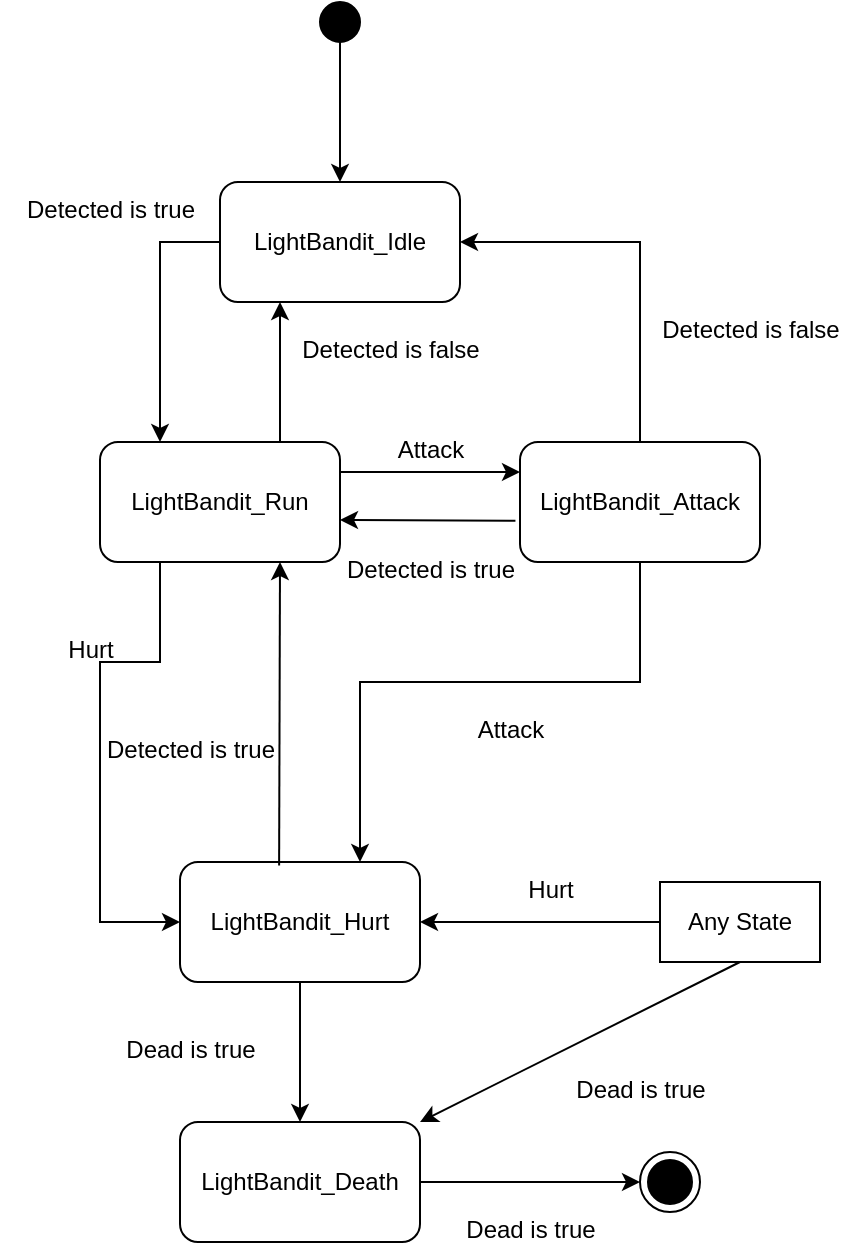 <mxfile version="16.2.4" type="github">
  <diagram name="Page-1" id="e7e014a7-5840-1c2e-5031-d8a46d1fe8dd">
    <mxGraphModel dx="1673" dy="918" grid="1" gridSize="10" guides="1" tooltips="1" connect="1" arrows="1" fold="1" page="1" pageScale="1" pageWidth="1169" pageHeight="826" background="none" math="0" shadow="0">
      <root>
        <mxCell id="0" />
        <mxCell id="1" parent="0" />
        <mxCell id="0Q50M8M0-IzvEuGsnaaG-41" value="" style="ellipse;whiteSpace=wrap;html=1;fillColor=#000000;" vertex="1" parent="1">
          <mxGeometry x="570" y="100" width="20" height="20" as="geometry" />
        </mxCell>
        <mxCell id="0Q50M8M0-IzvEuGsnaaG-42" value="" style="endArrow=classic;html=1;rounded=0;" edge="1" parent="1" source="0Q50M8M0-IzvEuGsnaaG-41">
          <mxGeometry width="50" height="50" relative="1" as="geometry">
            <mxPoint x="1000" y="450" as="sourcePoint" />
            <mxPoint x="580" y="190" as="targetPoint" />
          </mxGeometry>
        </mxCell>
        <mxCell id="0Q50M8M0-IzvEuGsnaaG-44" value="LightBandit_Idle" style="rounded=1;whiteSpace=wrap;html=1;" vertex="1" parent="1">
          <mxGeometry x="520" y="190" width="120" height="60" as="geometry" />
        </mxCell>
        <mxCell id="0Q50M8M0-IzvEuGsnaaG-45" value="LightBandit_Run" style="rounded=1;whiteSpace=wrap;html=1;" vertex="1" parent="1">
          <mxGeometry x="460" y="320" width="120" height="60" as="geometry" />
        </mxCell>
        <mxCell id="0Q50M8M0-IzvEuGsnaaG-46" value="LightBandit_Attack" style="rounded=1;whiteSpace=wrap;html=1;" vertex="1" parent="1">
          <mxGeometry x="670" y="320" width="120" height="60" as="geometry" />
        </mxCell>
        <mxCell id="0Q50M8M0-IzvEuGsnaaG-47" value="LightBandit_Hurt" style="rounded=1;whiteSpace=wrap;html=1;" vertex="1" parent="1">
          <mxGeometry x="500" y="530" width="120" height="60" as="geometry" />
        </mxCell>
        <mxCell id="0Q50M8M0-IzvEuGsnaaG-48" value="LightBandit_Death" style="rounded=1;whiteSpace=wrap;html=1;" vertex="1" parent="1">
          <mxGeometry x="500" y="660" width="120" height="60" as="geometry" />
        </mxCell>
        <mxCell id="0Q50M8M0-IzvEuGsnaaG-51" value="" style="endArrow=classic;html=1;rounded=0;exitX=0.5;exitY=0;exitDx=0;exitDy=0;entryX=1;entryY=0.5;entryDx=0;entryDy=0;" edge="1" parent="1" source="0Q50M8M0-IzvEuGsnaaG-46" target="0Q50M8M0-IzvEuGsnaaG-44">
          <mxGeometry width="50" height="50" relative="1" as="geometry">
            <mxPoint x="720" y="280" as="sourcePoint" />
            <mxPoint x="770" y="230" as="targetPoint" />
            <Array as="points">
              <mxPoint x="730" y="220" />
            </Array>
          </mxGeometry>
        </mxCell>
        <mxCell id="0Q50M8M0-IzvEuGsnaaG-53" value="" style="endArrow=classic;html=1;rounded=0;exitX=0;exitY=0.5;exitDx=0;exitDy=0;entryX=0.25;entryY=0;entryDx=0;entryDy=0;" edge="1" parent="1" source="0Q50M8M0-IzvEuGsnaaG-44" target="0Q50M8M0-IzvEuGsnaaG-45">
          <mxGeometry width="50" height="50" relative="1" as="geometry">
            <mxPoint x="530" y="440" as="sourcePoint" />
            <mxPoint x="580" y="390" as="targetPoint" />
            <Array as="points">
              <mxPoint x="490" y="220" />
            </Array>
          </mxGeometry>
        </mxCell>
        <mxCell id="0Q50M8M0-IzvEuGsnaaG-54" value="" style="endArrow=classic;html=1;rounded=0;exitX=0.75;exitY=0;exitDx=0;exitDy=0;entryX=0.25;entryY=1;entryDx=0;entryDy=0;" edge="1" parent="1" source="0Q50M8M0-IzvEuGsnaaG-45" target="0Q50M8M0-IzvEuGsnaaG-44">
          <mxGeometry width="50" height="50" relative="1" as="geometry">
            <mxPoint x="530" y="440" as="sourcePoint" />
            <mxPoint x="580" y="390" as="targetPoint" />
          </mxGeometry>
        </mxCell>
        <mxCell id="0Q50M8M0-IzvEuGsnaaG-55" value="" style="endArrow=classic;html=1;rounded=0;exitX=0.25;exitY=1;exitDx=0;exitDy=0;entryX=0;entryY=0.5;entryDx=0;entryDy=0;" edge="1" parent="1" source="0Q50M8M0-IzvEuGsnaaG-45" target="0Q50M8M0-IzvEuGsnaaG-47">
          <mxGeometry width="50" height="50" relative="1" as="geometry">
            <mxPoint x="530" y="440" as="sourcePoint" />
            <mxPoint x="580" y="390" as="targetPoint" />
            <Array as="points">
              <mxPoint x="490" y="430" />
              <mxPoint x="460" y="430" />
              <mxPoint x="460" y="560" />
            </Array>
          </mxGeometry>
        </mxCell>
        <mxCell id="0Q50M8M0-IzvEuGsnaaG-56" value="" style="endArrow=classic;html=1;rounded=0;exitX=0.413;exitY=0.03;exitDx=0;exitDy=0;entryX=0.75;entryY=1;entryDx=0;entryDy=0;exitPerimeter=0;" edge="1" parent="1" source="0Q50M8M0-IzvEuGsnaaG-47" target="0Q50M8M0-IzvEuGsnaaG-45">
          <mxGeometry width="50" height="50" relative="1" as="geometry">
            <mxPoint x="530" y="440" as="sourcePoint" />
            <mxPoint x="580" y="390" as="targetPoint" />
          </mxGeometry>
        </mxCell>
        <mxCell id="0Q50M8M0-IzvEuGsnaaG-57" value="" style="endArrow=classic;html=1;rounded=0;exitX=0.5;exitY=1;exitDx=0;exitDy=0;entryX=0.5;entryY=0;entryDx=0;entryDy=0;" edge="1" parent="1" source="0Q50M8M0-IzvEuGsnaaG-47" target="0Q50M8M0-IzvEuGsnaaG-48">
          <mxGeometry width="50" height="50" relative="1" as="geometry">
            <mxPoint x="530" y="470" as="sourcePoint" />
            <mxPoint x="580" y="420" as="targetPoint" />
          </mxGeometry>
        </mxCell>
        <mxCell id="0Q50M8M0-IzvEuGsnaaG-58" value="" style="endArrow=classic;html=1;rounded=0;exitX=0.5;exitY=1;exitDx=0;exitDy=0;entryX=0.75;entryY=0;entryDx=0;entryDy=0;" edge="1" parent="1" source="0Q50M8M0-IzvEuGsnaaG-46" target="0Q50M8M0-IzvEuGsnaaG-47">
          <mxGeometry width="50" height="50" relative="1" as="geometry">
            <mxPoint x="620" y="540" as="sourcePoint" />
            <mxPoint x="670" y="490" as="targetPoint" />
            <Array as="points">
              <mxPoint x="730" y="440" />
              <mxPoint x="590" y="440" />
            </Array>
          </mxGeometry>
        </mxCell>
        <mxCell id="0Q50M8M0-IzvEuGsnaaG-60" value="" style="endArrow=classic;html=1;rounded=0;exitX=1;exitY=0.5;exitDx=0;exitDy=0;entryX=0;entryY=0.5;entryDx=0;entryDy=0;" edge="1" parent="1" source="0Q50M8M0-IzvEuGsnaaG-48">
          <mxGeometry width="50" height="50" relative="1" as="geometry">
            <mxPoint x="640" y="580" as="sourcePoint" />
            <mxPoint x="730" y="690" as="targetPoint" />
          </mxGeometry>
        </mxCell>
        <mxCell id="0Q50M8M0-IzvEuGsnaaG-61" value="Any State" style="rounded=0;whiteSpace=wrap;html=1;" vertex="1" parent="1">
          <mxGeometry x="740" y="540" width="80" height="40" as="geometry" />
        </mxCell>
        <mxCell id="0Q50M8M0-IzvEuGsnaaG-62" value="" style="endArrow=classic;html=1;rounded=0;exitX=0;exitY=0.5;exitDx=0;exitDy=0;entryX=1;entryY=0.5;entryDx=0;entryDy=0;" edge="1" parent="1" source="0Q50M8M0-IzvEuGsnaaG-61" target="0Q50M8M0-IzvEuGsnaaG-47">
          <mxGeometry width="50" height="50" relative="1" as="geometry">
            <mxPoint x="640" y="580" as="sourcePoint" />
            <mxPoint x="690" y="530" as="targetPoint" />
          </mxGeometry>
        </mxCell>
        <mxCell id="0Q50M8M0-IzvEuGsnaaG-63" value="" style="endArrow=classic;html=1;rounded=0;exitX=0.5;exitY=1;exitDx=0;exitDy=0;entryX=1;entryY=0;entryDx=0;entryDy=0;" edge="1" parent="1" source="0Q50M8M0-IzvEuGsnaaG-61" target="0Q50M8M0-IzvEuGsnaaG-48">
          <mxGeometry width="50" height="50" relative="1" as="geometry">
            <mxPoint x="640" y="580" as="sourcePoint" />
            <mxPoint x="690" y="530" as="targetPoint" />
          </mxGeometry>
        </mxCell>
        <mxCell id="0Q50M8M0-IzvEuGsnaaG-64" value="" style="endArrow=classic;html=1;rounded=0;exitX=1;exitY=0.25;exitDx=0;exitDy=0;entryX=0;entryY=0.25;entryDx=0;entryDy=0;" edge="1" parent="1" source="0Q50M8M0-IzvEuGsnaaG-45" target="0Q50M8M0-IzvEuGsnaaG-46">
          <mxGeometry width="50" height="50" relative="1" as="geometry">
            <mxPoint x="640" y="490" as="sourcePoint" />
            <mxPoint x="690" y="440" as="targetPoint" />
          </mxGeometry>
        </mxCell>
        <mxCell id="0Q50M8M0-IzvEuGsnaaG-65" value="" style="endArrow=classic;html=1;rounded=0;exitX=-0.019;exitY=0.657;exitDx=0;exitDy=0;exitPerimeter=0;" edge="1" parent="1" source="0Q50M8M0-IzvEuGsnaaG-46">
          <mxGeometry width="50" height="50" relative="1" as="geometry">
            <mxPoint x="640" y="490" as="sourcePoint" />
            <mxPoint x="580" y="359" as="targetPoint" />
          </mxGeometry>
        </mxCell>
        <mxCell id="0Q50M8M0-IzvEuGsnaaG-66" value="" style="ellipse;html=1;shape=endState;fillColor=#000000;strokeColor=#000000;" vertex="1" parent="1">
          <mxGeometry x="730" y="675" width="30" height="30" as="geometry" />
        </mxCell>
        <mxCell id="0Q50M8M0-IzvEuGsnaaG-67" value="&lt;font style=&quot;font-size: 12px&quot;&gt;&lt;span style=&quot;font-weight: normal&quot;&gt;&lt;font style=&quot;font-size: 12px&quot;&gt;Detected is false&lt;/font&gt;&lt;/span&gt;&lt;br&gt;&lt;/font&gt;" style="text;strokeColor=none;fillColor=none;html=1;fontSize=24;fontStyle=1;verticalAlign=middle;align=center;" vertex="1" parent="1">
          <mxGeometry x="740" y="250" width="90" height="20" as="geometry" />
        </mxCell>
        <mxCell id="0Q50M8M0-IzvEuGsnaaG-68" value="&lt;font style=&quot;font-size: 12px&quot;&gt;&lt;span style=&quot;font-weight: normal&quot;&gt;&lt;font style=&quot;font-size: 12px&quot;&gt;Detected is true&lt;/font&gt;&lt;/span&gt;&lt;br&gt;&lt;/font&gt;" style="text;strokeColor=none;fillColor=none;html=1;fontSize=24;fontStyle=1;verticalAlign=middle;align=center;" vertex="1" parent="1">
          <mxGeometry x="420" y="190" width="90" height="20" as="geometry" />
        </mxCell>
        <mxCell id="0Q50M8M0-IzvEuGsnaaG-69" value="&lt;font style=&quot;font-size: 12px&quot;&gt;&lt;span style=&quot;font-weight: normal&quot;&gt;&lt;font style=&quot;font-size: 12px&quot;&gt;Detected is false&lt;/font&gt;&lt;/span&gt;&lt;br&gt;&lt;/font&gt;" style="text;strokeColor=none;fillColor=none;html=1;fontSize=24;fontStyle=1;verticalAlign=middle;align=center;" vertex="1" parent="1">
          <mxGeometry x="560" y="260" width="90" height="20" as="geometry" />
        </mxCell>
        <mxCell id="0Q50M8M0-IzvEuGsnaaG-71" value="&lt;font style=&quot;font-size: 12px&quot;&gt;&lt;span style=&quot;font-weight: normal&quot;&gt;&lt;font style=&quot;font-size: 12px&quot;&gt;Detected is true&lt;/font&gt;&lt;/span&gt;&lt;br&gt;&lt;/font&gt;" style="text;strokeColor=none;fillColor=none;html=1;fontSize=24;fontStyle=1;verticalAlign=middle;align=center;" vertex="1" parent="1">
          <mxGeometry x="580" y="370" width="90" height="20" as="geometry" />
        </mxCell>
        <mxCell id="0Q50M8M0-IzvEuGsnaaG-72" value="&lt;font style=&quot;font-size: 12px&quot;&gt;&lt;span style=&quot;font-weight: normal&quot;&gt;&lt;font style=&quot;font-size: 12px&quot;&gt;Attack&lt;/font&gt;&lt;/span&gt;&lt;br&gt;&lt;/font&gt;" style="text;strokeColor=none;fillColor=none;html=1;fontSize=24;fontStyle=1;verticalAlign=middle;align=center;" vertex="1" parent="1">
          <mxGeometry x="580" y="310" width="90" height="20" as="geometry" />
        </mxCell>
        <mxCell id="0Q50M8M0-IzvEuGsnaaG-73" value="&lt;font style=&quot;font-size: 12px&quot;&gt;&lt;span style=&quot;font-weight: normal&quot;&gt;&lt;font style=&quot;font-size: 12px&quot;&gt;Attack&lt;/font&gt;&lt;/span&gt;&lt;br&gt;&lt;/font&gt;" style="text;strokeColor=none;fillColor=none;html=1;fontSize=24;fontStyle=1;verticalAlign=middle;align=center;" vertex="1" parent="1">
          <mxGeometry x="620" y="450" width="90" height="20" as="geometry" />
        </mxCell>
        <mxCell id="0Q50M8M0-IzvEuGsnaaG-75" value="&lt;font style=&quot;font-size: 12px&quot;&gt;&lt;span style=&quot;font-weight: normal&quot;&gt;&lt;font style=&quot;font-size: 12px&quot;&gt;Detected is true&lt;br&gt;&lt;/font&gt;&lt;/span&gt;&lt;/font&gt;" style="text;strokeColor=none;fillColor=none;html=1;fontSize=24;fontStyle=1;verticalAlign=middle;align=center;" vertex="1" parent="1">
          <mxGeometry x="460" y="460" width="90" height="20" as="geometry" />
        </mxCell>
        <mxCell id="0Q50M8M0-IzvEuGsnaaG-77" value="&lt;font style=&quot;font-size: 12px&quot;&gt;&lt;span style=&quot;font-weight: normal&quot;&gt;&lt;font style=&quot;font-size: 12px&quot;&gt;Hurt&lt;/font&gt;&lt;/span&gt;&lt;/font&gt;" style="text;strokeColor=none;fillColor=none;html=1;fontSize=24;fontStyle=1;verticalAlign=middle;align=center;" vertex="1" parent="1">
          <mxGeometry x="640" y="530" width="90" height="20" as="geometry" />
        </mxCell>
        <mxCell id="0Q50M8M0-IzvEuGsnaaG-78" value="&lt;font style=&quot;font-size: 12px&quot;&gt;&lt;span style=&quot;font-weight: normal&quot;&gt;&lt;font style=&quot;font-size: 12px&quot;&gt;Hurt&lt;/font&gt;&lt;/span&gt;&lt;/font&gt;" style="text;strokeColor=none;fillColor=none;html=1;fontSize=24;fontStyle=1;verticalAlign=middle;align=center;" vertex="1" parent="1">
          <mxGeometry x="410" y="410" width="90" height="20" as="geometry" />
        </mxCell>
        <mxCell id="0Q50M8M0-IzvEuGsnaaG-79" value="&lt;font style=&quot;font-size: 12px&quot;&gt;&lt;span style=&quot;font-weight: normal&quot;&gt;&lt;font style=&quot;font-size: 12px&quot;&gt;Dead is true&lt;br&gt;&lt;/font&gt;&lt;/span&gt;&lt;/font&gt;" style="text;strokeColor=none;fillColor=none;html=1;fontSize=24;fontStyle=1;verticalAlign=middle;align=center;" vertex="1" parent="1">
          <mxGeometry x="685" y="630" width="90" height="20" as="geometry" />
        </mxCell>
        <mxCell id="0Q50M8M0-IzvEuGsnaaG-80" value="&lt;font style=&quot;font-size: 12px&quot;&gt;&lt;span style=&quot;font-weight: normal&quot;&gt;&lt;font style=&quot;font-size: 12px&quot;&gt;Dead is true&lt;br&gt;&lt;/font&gt;&lt;/span&gt;&lt;/font&gt;" style="text;strokeColor=none;fillColor=none;html=1;fontSize=24;fontStyle=1;verticalAlign=middle;align=center;" vertex="1" parent="1">
          <mxGeometry x="460" y="610" width="90" height="20" as="geometry" />
        </mxCell>
        <mxCell id="0Q50M8M0-IzvEuGsnaaG-82" value="&lt;font style=&quot;font-size: 12px&quot;&gt;&lt;span style=&quot;font-weight: normal&quot;&gt;&lt;font style=&quot;font-size: 12px&quot;&gt;Dead is true&lt;br&gt;&lt;/font&gt;&lt;/span&gt;&lt;/font&gt;" style="text;strokeColor=none;fillColor=none;html=1;fontSize=24;fontStyle=1;verticalAlign=middle;align=center;" vertex="1" parent="1">
          <mxGeometry x="630" y="700" width="90" height="20" as="geometry" />
        </mxCell>
      </root>
    </mxGraphModel>
  </diagram>
</mxfile>

